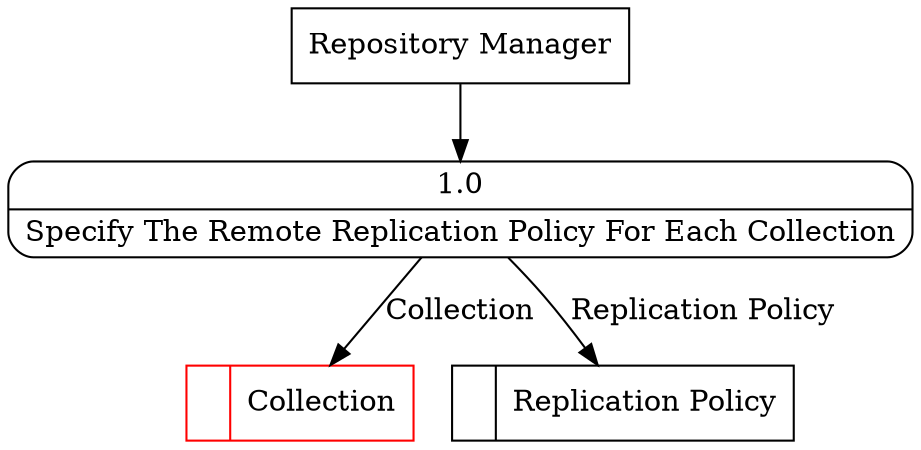 digraph dfd2{ 
node[shape=record]
200 [label="<f0>  |<f1> Collection " color=red];
201 [label="<f0>  |<f1> Replication Policy " ];
202 [label="Repository Manager" shape=box];
203 [label="{<f0> 1.0|<f1> Specify The Remote Replication Policy For Each Collection }" shape=Mrecord];
202 -> 203
203 -> 201 [label="Replication Policy"]
203 -> 200 [label="Collection"]
}